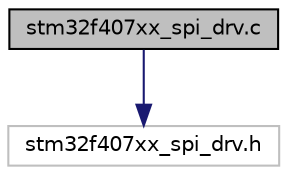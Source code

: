 digraph "stm32f407xx_spi_drv.c"
{
 // LATEX_PDF_SIZE
  edge [fontname="Helvetica",fontsize="10",labelfontname="Helvetica",labelfontsize="10"];
  node [fontname="Helvetica",fontsize="10",shape=record];
  Node1 [label="stm32f407xx_spi_drv.c",height=0.2,width=0.4,color="black", fillcolor="grey75", style="filled", fontcolor="black",tooltip="This driver sets up a basic I/O interface for the STM32F407xx SPI peripheral."];
  Node1 -> Node2 [color="midnightblue",fontsize="10",style="solid",fontname="Helvetica"];
  Node2 [label="stm32f407xx_spi_drv.h",height=0.2,width=0.4,color="grey75", fillcolor="white", style="filled",tooltip=" "];
}
